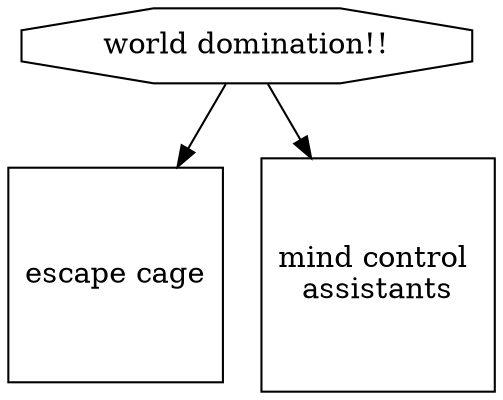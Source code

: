 digraph G {
"world domination!!" [shape=octagon];
"escape cage" [tooltip="get out of the cage", shape=square];
"world domination!!" -> "escape cage";
"mind control \nassistants" [tooltip="use mind control thinger", shape=square];
"world domination!!" -> "mind control \nassistants";
}
